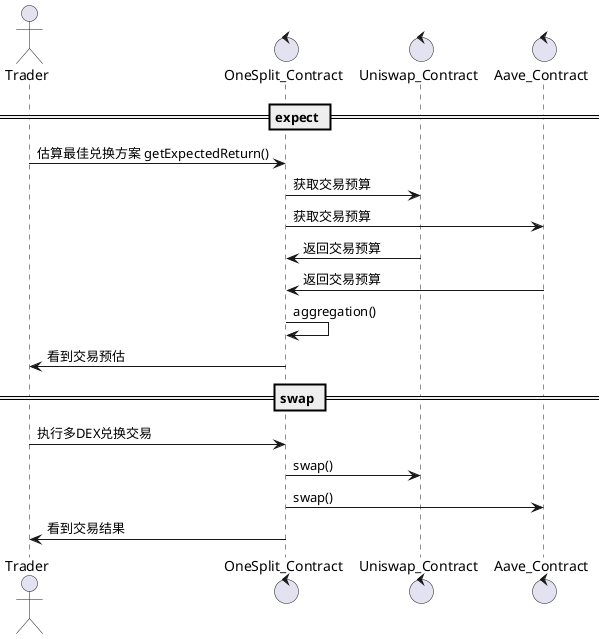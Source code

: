 @startuml
actor Trader
control OneSplit_Contract
control Uniswap_Contract
control Aave_Contract


== expect ==

Trader -> OneSplit_Contract: 估算最佳兑换方案 getExpectedReturn()
OneSplit_Contract -> Uniswap_Contract: 获取交易预算
OneSplit_Contract -> Aave_Contract: 获取交易预算
Uniswap_Contract -> OneSplit_Contract : 返回交易预算
Aave_Contract -> OneSplit_Contract : 返回交易预算
OneSplit_Contract -> OneSplit_Contract: aggregation()
OneSplit_Contract -> Trader: 看到交易预估


== swap ==
Trader -> OneSplit_Contract: 执行多DEX兑换交易
OneSplit_Contract -> Uniswap_Contract: swap()
OneSplit_Contract -> Aave_Contract: swap()
OneSplit_Contract -> Trader: 看到交易结果

@enduml


